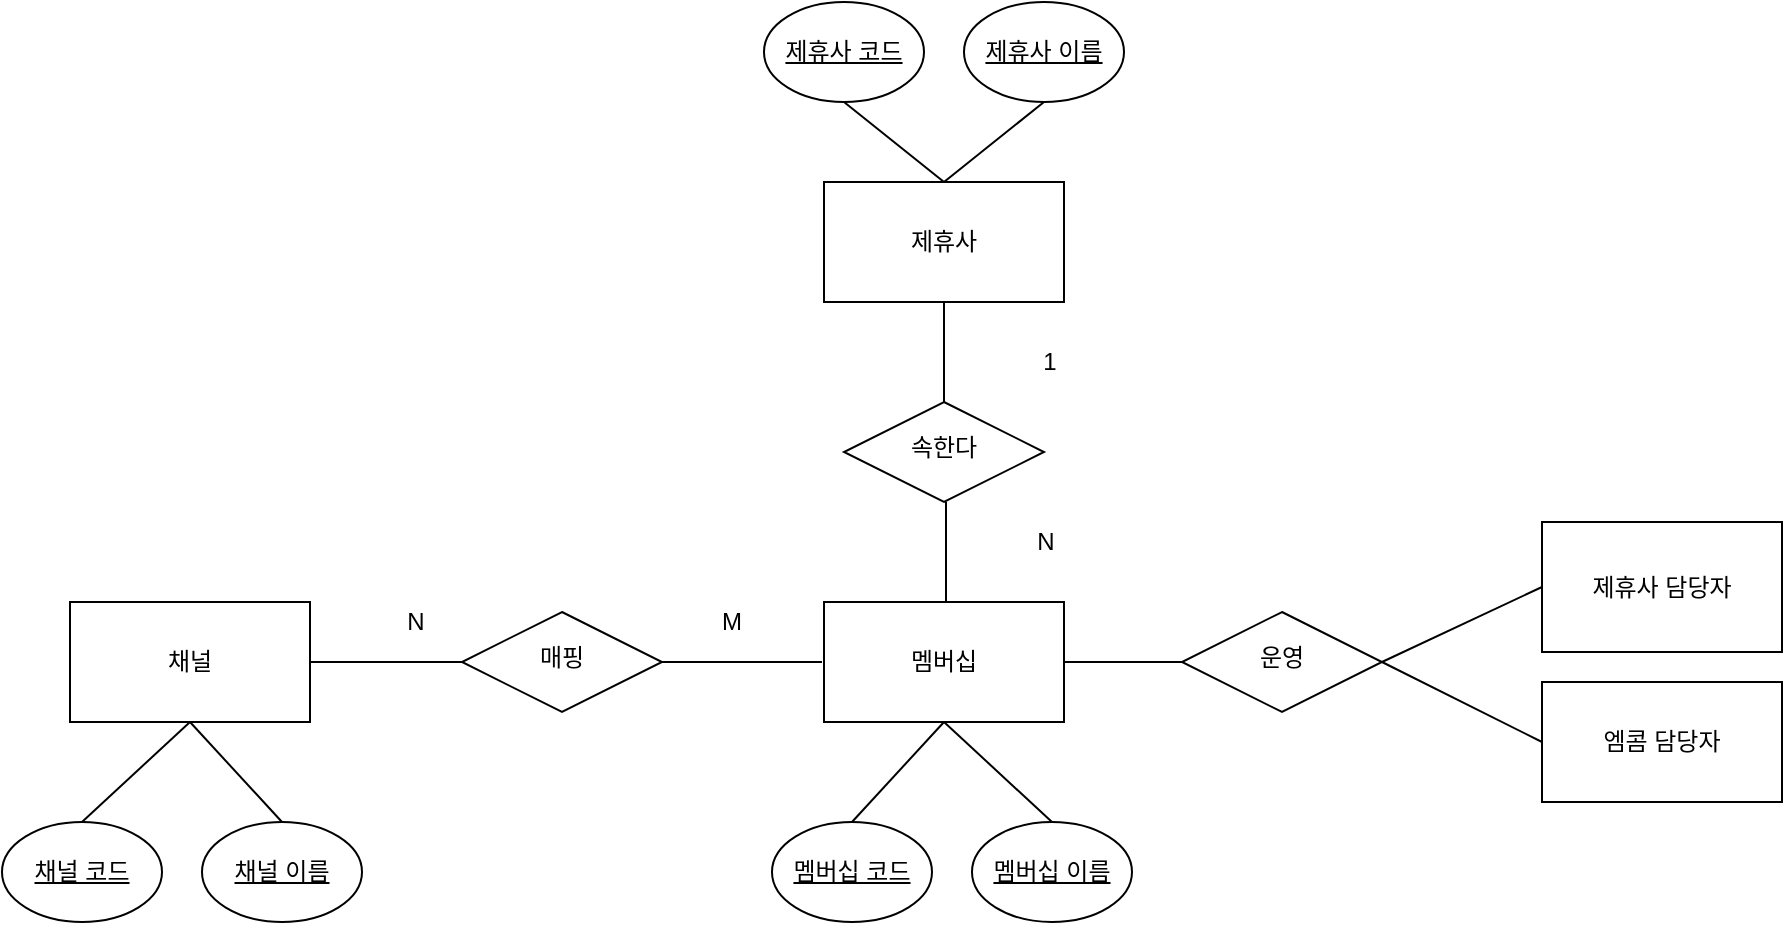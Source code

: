 <mxfile version="20.0.1" type="github">
  <diagram id="C5RBs43oDa-KdzZeNtuy" name="Page-1">
    <mxGraphModel dx="1662" dy="762" grid="1" gridSize="10" guides="1" tooltips="1" connect="1" arrows="1" fold="1" page="1" pageScale="1" pageWidth="827" pageHeight="1169" math="0" shadow="0">
      <root>
        <mxCell id="WIyWlLk6GJQsqaUBKTNV-0" />
        <mxCell id="WIyWlLk6GJQsqaUBKTNV-1" parent="WIyWlLk6GJQsqaUBKTNV-0" />
        <mxCell id="4q6ymWTk0w80l1iQ2Jg6-3" value="N" style="text;html=1;strokeColor=none;fillColor=none;align=center;verticalAlign=middle;whiteSpace=wrap;rounded=0;" parent="WIyWlLk6GJQsqaUBKTNV-1" vertex="1">
          <mxGeometry x="252" y="340" width="50" height="20" as="geometry" />
        </mxCell>
        <mxCell id="4q6ymWTk0w80l1iQ2Jg6-6" value="채널" style="rounded=0;whiteSpace=wrap;html=1;" parent="WIyWlLk6GJQsqaUBKTNV-1" vertex="1">
          <mxGeometry x="104" y="340" width="120" height="60" as="geometry" />
        </mxCell>
        <mxCell id="b1o6msCtsk1UACjhmxPi-0" value="" style="endArrow=none;html=1;rounded=0;exitX=1;exitY=0.5;exitDx=0;exitDy=0;entryX=0;entryY=0.5;entryDx=0;entryDy=0;" edge="1" parent="WIyWlLk6GJQsqaUBKTNV-1" source="4q6ymWTk0w80l1iQ2Jg6-6">
          <mxGeometry width="50" height="50" relative="1" as="geometry">
            <mxPoint x="390" y="460" as="sourcePoint" />
            <mxPoint x="300" y="370" as="targetPoint" />
          </mxGeometry>
        </mxCell>
        <mxCell id="b1o6msCtsk1UACjhmxPi-1" value="&lt;u&gt;채널 코드&lt;/u&gt;" style="ellipse;whiteSpace=wrap;html=1;" vertex="1" parent="WIyWlLk6GJQsqaUBKTNV-1">
          <mxGeometry x="70" y="450" width="80" height="50" as="geometry" />
        </mxCell>
        <mxCell id="b1o6msCtsk1UACjhmxPi-2" value="&lt;u&gt;채널 이름&lt;/u&gt;" style="ellipse;whiteSpace=wrap;html=1;" vertex="1" parent="WIyWlLk6GJQsqaUBKTNV-1">
          <mxGeometry x="170" y="450" width="80" height="50" as="geometry" />
        </mxCell>
        <mxCell id="b1o6msCtsk1UACjhmxPi-3" value="" style="endArrow=none;html=1;rounded=0;entryX=0.5;entryY=1;entryDx=0;entryDy=0;exitX=0.5;exitY=0;exitDx=0;exitDy=0;" edge="1" parent="WIyWlLk6GJQsqaUBKTNV-1" source="b1o6msCtsk1UACjhmxPi-2" target="4q6ymWTk0w80l1iQ2Jg6-6">
          <mxGeometry width="50" height="50" relative="1" as="geometry">
            <mxPoint x="390" y="460" as="sourcePoint" />
            <mxPoint x="440" y="410" as="targetPoint" />
          </mxGeometry>
        </mxCell>
        <mxCell id="b1o6msCtsk1UACjhmxPi-4" value="" style="endArrow=none;html=1;rounded=0;exitX=0.5;exitY=0;exitDx=0;exitDy=0;entryX=0.5;entryY=1;entryDx=0;entryDy=0;" edge="1" parent="WIyWlLk6GJQsqaUBKTNV-1" source="b1o6msCtsk1UACjhmxPi-1" target="4q6ymWTk0w80l1iQ2Jg6-6">
          <mxGeometry width="50" height="50" relative="1" as="geometry">
            <mxPoint x="220" y="460" as="sourcePoint" />
            <mxPoint x="170" y="410" as="targetPoint" />
          </mxGeometry>
        </mxCell>
        <mxCell id="b1o6msCtsk1UACjhmxPi-5" value="멤버십" style="rounded=0;whiteSpace=wrap;html=1;" vertex="1" parent="WIyWlLk6GJQsqaUBKTNV-1">
          <mxGeometry x="481" y="340" width="120" height="60" as="geometry" />
        </mxCell>
        <mxCell id="b1o6msCtsk1UACjhmxPi-6" value="&lt;u&gt;멤버십 코드&lt;/u&gt;" style="ellipse;whiteSpace=wrap;html=1;" vertex="1" parent="WIyWlLk6GJQsqaUBKTNV-1">
          <mxGeometry x="455" y="450" width="80" height="50" as="geometry" />
        </mxCell>
        <mxCell id="b1o6msCtsk1UACjhmxPi-7" value="&lt;u&gt;멤버십 이름&lt;/u&gt;" style="ellipse;whiteSpace=wrap;html=1;" vertex="1" parent="WIyWlLk6GJQsqaUBKTNV-1">
          <mxGeometry x="555" y="450" width="80" height="50" as="geometry" />
        </mxCell>
        <mxCell id="b1o6msCtsk1UACjhmxPi-8" value="" style="endArrow=none;html=1;rounded=0;entryX=0.5;entryY=1;entryDx=0;entryDy=0;exitX=0.5;exitY=0;exitDx=0;exitDy=0;" edge="1" parent="WIyWlLk6GJQsqaUBKTNV-1" source="b1o6msCtsk1UACjhmxPi-7" target="b1o6msCtsk1UACjhmxPi-5">
          <mxGeometry width="50" height="50" relative="1" as="geometry">
            <mxPoint x="775" y="460" as="sourcePoint" />
            <mxPoint x="553" y="400" as="targetPoint" />
          </mxGeometry>
        </mxCell>
        <mxCell id="b1o6msCtsk1UACjhmxPi-9" value="" style="endArrow=none;html=1;rounded=0;exitX=0.5;exitY=0;exitDx=0;exitDy=0;entryX=0.5;entryY=1;entryDx=0;entryDy=0;" edge="1" parent="WIyWlLk6GJQsqaUBKTNV-1" source="b1o6msCtsk1UACjhmxPi-6" target="b1o6msCtsk1UACjhmxPi-5">
          <mxGeometry width="50" height="50" relative="1" as="geometry">
            <mxPoint x="605" y="460" as="sourcePoint" />
            <mxPoint x="553" y="400" as="targetPoint" />
          </mxGeometry>
        </mxCell>
        <mxCell id="b1o6msCtsk1UACjhmxPi-10" value="M" style="text;html=1;strokeColor=none;fillColor=none;align=center;verticalAlign=middle;whiteSpace=wrap;rounded=0;" vertex="1" parent="WIyWlLk6GJQsqaUBKTNV-1">
          <mxGeometry x="410" y="340" width="50" height="20" as="geometry" />
        </mxCell>
        <mxCell id="b1o6msCtsk1UACjhmxPi-11" value="" style="endArrow=none;html=1;rounded=0;exitX=1;exitY=0.5;exitDx=0;exitDy=0;" edge="1" parent="WIyWlLk6GJQsqaUBKTNV-1">
          <mxGeometry width="50" height="50" relative="1" as="geometry">
            <mxPoint x="400" y="370" as="sourcePoint" />
            <mxPoint x="480" y="370" as="targetPoint" />
          </mxGeometry>
        </mxCell>
        <mxCell id="b1o6msCtsk1UACjhmxPi-12" value="제휴사" style="rounded=0;whiteSpace=wrap;html=1;" vertex="1" parent="WIyWlLk6GJQsqaUBKTNV-1">
          <mxGeometry x="481" y="130" width="120" height="60" as="geometry" />
        </mxCell>
        <mxCell id="b1o6msCtsk1UACjhmxPi-13" value="&lt;u&gt;제휴사 코드&lt;/u&gt;" style="ellipse;whiteSpace=wrap;html=1;" vertex="1" parent="WIyWlLk6GJQsqaUBKTNV-1">
          <mxGeometry x="451" y="40" width="80" height="50" as="geometry" />
        </mxCell>
        <mxCell id="b1o6msCtsk1UACjhmxPi-14" value="&lt;u&gt;제휴사 이름&lt;/u&gt;" style="ellipse;whiteSpace=wrap;html=1;" vertex="1" parent="WIyWlLk6GJQsqaUBKTNV-1">
          <mxGeometry x="551" y="40" width="80" height="50" as="geometry" />
        </mxCell>
        <mxCell id="b1o6msCtsk1UACjhmxPi-15" value="" style="endArrow=none;html=1;rounded=0;entryX=0.5;entryY=0;entryDx=0;entryDy=0;exitX=0.5;exitY=1;exitDx=0;exitDy=0;" edge="1" parent="WIyWlLk6GJQsqaUBKTNV-1" source="b1o6msCtsk1UACjhmxPi-14" target="b1o6msCtsk1UACjhmxPi-12">
          <mxGeometry width="50" height="50" relative="1" as="geometry">
            <mxPoint x="591" y="100" as="sourcePoint" />
            <mxPoint x="786" y="90" as="targetPoint" />
          </mxGeometry>
        </mxCell>
        <mxCell id="b1o6msCtsk1UACjhmxPi-16" value="" style="endArrow=none;html=1;rounded=0;exitX=0.5;exitY=1;exitDx=0;exitDy=0;entryX=0.5;entryY=0;entryDx=0;entryDy=0;" edge="1" parent="WIyWlLk6GJQsqaUBKTNV-1" source="b1o6msCtsk1UACjhmxPi-13" target="b1o6msCtsk1UACjhmxPi-12">
          <mxGeometry width="50" height="50" relative="1" as="geometry">
            <mxPoint x="850" y="150" as="sourcePoint" />
            <mxPoint x="786" y="90" as="targetPoint" />
          </mxGeometry>
        </mxCell>
        <mxCell id="b1o6msCtsk1UACjhmxPi-17" value="" style="endArrow=none;html=1;rounded=0;entryX=0.5;entryY=1;entryDx=0;entryDy=0;" edge="1" parent="WIyWlLk6GJQsqaUBKTNV-1" target="b1o6msCtsk1UACjhmxPi-12">
          <mxGeometry width="50" height="50" relative="1" as="geometry">
            <mxPoint x="541" y="240" as="sourcePoint" />
            <mxPoint x="440" y="320" as="targetPoint" />
          </mxGeometry>
        </mxCell>
        <mxCell id="b1o6msCtsk1UACjhmxPi-18" value="속한다" style="rhombus;whiteSpace=wrap;html=1;shadow=0;fontFamily=Helvetica;fontSize=12;align=center;strokeWidth=1;spacing=6;spacingTop=-4;" vertex="1" parent="WIyWlLk6GJQsqaUBKTNV-1">
          <mxGeometry x="491" y="240" width="100" height="50" as="geometry" />
        </mxCell>
        <mxCell id="b1o6msCtsk1UACjhmxPi-19" value="매핑" style="rhombus;whiteSpace=wrap;html=1;shadow=0;fontFamily=Helvetica;fontSize=12;align=center;strokeWidth=1;spacing=6;spacingTop=-4;" vertex="1" parent="WIyWlLk6GJQsqaUBKTNV-1">
          <mxGeometry x="300" y="345" width="100" height="50" as="geometry" />
        </mxCell>
        <mxCell id="b1o6msCtsk1UACjhmxPi-20" value="" style="endArrow=none;html=1;rounded=0;entryX=0.5;entryY=1;entryDx=0;entryDy=0;" edge="1" parent="WIyWlLk6GJQsqaUBKTNV-1">
          <mxGeometry width="50" height="50" relative="1" as="geometry">
            <mxPoint x="542" y="340" as="sourcePoint" />
            <mxPoint x="542" y="290" as="targetPoint" />
          </mxGeometry>
        </mxCell>
        <mxCell id="b1o6msCtsk1UACjhmxPi-21" value="1" style="text;html=1;strokeColor=none;fillColor=none;align=center;verticalAlign=middle;whiteSpace=wrap;rounded=0;" vertex="1" parent="WIyWlLk6GJQsqaUBKTNV-1">
          <mxGeometry x="569" y="210" width="50" height="20" as="geometry" />
        </mxCell>
        <mxCell id="b1o6msCtsk1UACjhmxPi-24" value="N" style="text;html=1;strokeColor=none;fillColor=none;align=center;verticalAlign=middle;whiteSpace=wrap;rounded=0;" vertex="1" parent="WIyWlLk6GJQsqaUBKTNV-1">
          <mxGeometry x="567" y="300" width="50" height="20" as="geometry" />
        </mxCell>
        <mxCell id="b1o6msCtsk1UACjhmxPi-25" value="채널" style="rounded=0;whiteSpace=wrap;html=1;" vertex="1" parent="WIyWlLk6GJQsqaUBKTNV-1">
          <mxGeometry x="104" y="340" width="120" height="60" as="geometry" />
        </mxCell>
        <mxCell id="b1o6msCtsk1UACjhmxPi-26" value="멤버십" style="rounded=0;whiteSpace=wrap;html=1;" vertex="1" parent="WIyWlLk6GJQsqaUBKTNV-1">
          <mxGeometry x="481" y="340" width="120" height="60" as="geometry" />
        </mxCell>
        <mxCell id="b1o6msCtsk1UACjhmxPi-27" value="제휴사 담당자" style="rounded=0;whiteSpace=wrap;html=1;" vertex="1" parent="WIyWlLk6GJQsqaUBKTNV-1">
          <mxGeometry x="840" y="300" width="120" height="65" as="geometry" />
        </mxCell>
        <mxCell id="b1o6msCtsk1UACjhmxPi-28" value="엠콤 담당자" style="rounded=0;whiteSpace=wrap;html=1;" vertex="1" parent="WIyWlLk6GJQsqaUBKTNV-1">
          <mxGeometry x="840" y="380" width="120" height="60" as="geometry" />
        </mxCell>
        <mxCell id="b1o6msCtsk1UACjhmxPi-29" value="운영" style="rhombus;whiteSpace=wrap;html=1;shadow=0;fontFamily=Helvetica;fontSize=12;align=center;strokeWidth=1;spacing=6;spacingTop=-4;" vertex="1" parent="WIyWlLk6GJQsqaUBKTNV-1">
          <mxGeometry x="660" y="345" width="100" height="50" as="geometry" />
        </mxCell>
        <mxCell id="b1o6msCtsk1UACjhmxPi-30" value="" style="endArrow=none;html=1;rounded=0;entryX=1;entryY=0.5;entryDx=0;entryDy=0;exitX=0;exitY=0.5;exitDx=0;exitDy=0;" edge="1" parent="WIyWlLk6GJQsqaUBKTNV-1" source="b1o6msCtsk1UACjhmxPi-29" target="b1o6msCtsk1UACjhmxPi-26">
          <mxGeometry width="50" height="50" relative="1" as="geometry">
            <mxPoint x="552" y="350" as="sourcePoint" />
            <mxPoint x="552" y="300" as="targetPoint" />
          </mxGeometry>
        </mxCell>
        <mxCell id="b1o6msCtsk1UACjhmxPi-31" value="" style="endArrow=none;html=1;rounded=0;entryX=0;entryY=0.5;entryDx=0;entryDy=0;exitX=1;exitY=0.5;exitDx=0;exitDy=0;" edge="1" parent="WIyWlLk6GJQsqaUBKTNV-1" source="b1o6msCtsk1UACjhmxPi-29" target="b1o6msCtsk1UACjhmxPi-27">
          <mxGeometry width="50" height="50" relative="1" as="geometry">
            <mxPoint x="780" y="370" as="sourcePoint" />
            <mxPoint x="631" y="380" as="targetPoint" />
          </mxGeometry>
        </mxCell>
        <mxCell id="b1o6msCtsk1UACjhmxPi-32" value="" style="endArrow=none;html=1;rounded=0;entryX=0;entryY=0.5;entryDx=0;entryDy=0;" edge="1" parent="WIyWlLk6GJQsqaUBKTNV-1" target="b1o6msCtsk1UACjhmxPi-28">
          <mxGeometry width="50" height="50" relative="1" as="geometry">
            <mxPoint x="760" y="370" as="sourcePoint" />
            <mxPoint x="850" y="342.5" as="targetPoint" />
          </mxGeometry>
        </mxCell>
      </root>
    </mxGraphModel>
  </diagram>
</mxfile>

